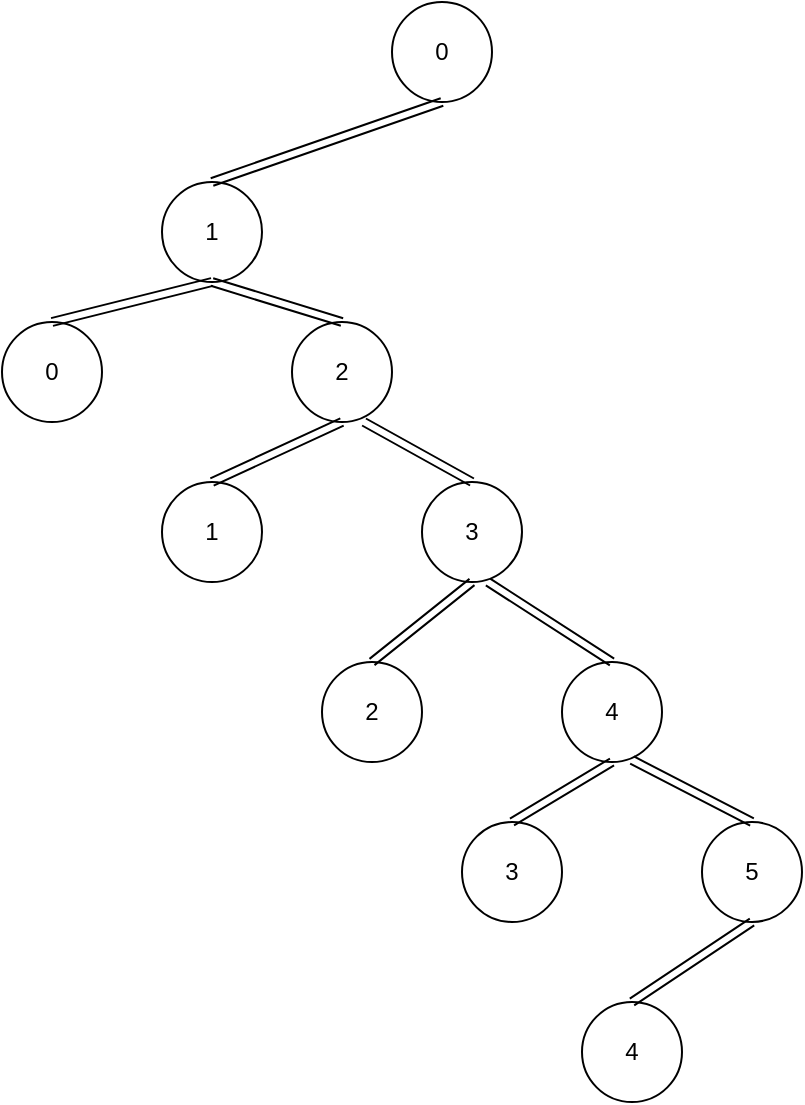 <mxfile>
    <diagram id="oUu80esUg_dy_lRKm8RF" name="Page-1">
        <mxGraphModel dx="862" dy="531" grid="1" gridSize="10" guides="1" tooltips="1" connect="1" arrows="1" fold="1" page="1" pageScale="1" pageWidth="850" pageHeight="1100" math="0" shadow="0">
            <root>
                <mxCell id="0"/>
                <mxCell id="1" parent="0"/>
                <mxCell id="2" value="0" style="ellipse;whiteSpace=wrap;html=1;aspect=fixed;" vertex="1" parent="1">
                    <mxGeometry x="375" width="50" height="50" as="geometry"/>
                </mxCell>
                <mxCell id="4" value="1" style="ellipse;whiteSpace=wrap;html=1;aspect=fixed;" vertex="1" parent="1">
                    <mxGeometry x="260" y="90" width="50" height="50" as="geometry"/>
                </mxCell>
                <mxCell id="5" value="" style="shape=link;html=1;entryX=0.5;entryY=1;entryDx=0;entryDy=0;exitX=0.5;exitY=0;exitDx=0;exitDy=0;" edge="1" parent="1" source="4" target="2">
                    <mxGeometry width="100" relative="1" as="geometry">
                        <mxPoint x="370" y="280" as="sourcePoint"/>
                        <mxPoint x="470" y="280" as="targetPoint"/>
                    </mxGeometry>
                </mxCell>
                <mxCell id="6" value="0" style="ellipse;whiteSpace=wrap;html=1;aspect=fixed;" vertex="1" parent="1">
                    <mxGeometry x="180" y="160" width="50" height="50" as="geometry"/>
                </mxCell>
                <mxCell id="7" value="2" style="ellipse;whiteSpace=wrap;html=1;aspect=fixed;" vertex="1" parent="1">
                    <mxGeometry x="325" y="160" width="50" height="50" as="geometry"/>
                </mxCell>
                <mxCell id="8" value="1" style="ellipse;whiteSpace=wrap;html=1;aspect=fixed;" vertex="1" parent="1">
                    <mxGeometry x="260" y="240" width="50" height="50" as="geometry"/>
                </mxCell>
                <mxCell id="9" value="3" style="ellipse;whiteSpace=wrap;html=1;aspect=fixed;" vertex="1" parent="1">
                    <mxGeometry x="390" y="240" width="50" height="50" as="geometry"/>
                </mxCell>
                <mxCell id="10" value="2" style="ellipse;whiteSpace=wrap;html=1;aspect=fixed;" vertex="1" parent="1">
                    <mxGeometry x="340" y="330" width="50" height="50" as="geometry"/>
                </mxCell>
                <mxCell id="11" value="4" style="ellipse;whiteSpace=wrap;html=1;aspect=fixed;" vertex="1" parent="1">
                    <mxGeometry x="460" y="330" width="50" height="50" as="geometry"/>
                </mxCell>
                <mxCell id="12" value="3" style="ellipse;whiteSpace=wrap;html=1;aspect=fixed;" vertex="1" parent="1">
                    <mxGeometry x="410" y="410" width="50" height="50" as="geometry"/>
                </mxCell>
                <mxCell id="13" value="5" style="ellipse;whiteSpace=wrap;html=1;aspect=fixed;" vertex="1" parent="1">
                    <mxGeometry x="530" y="410" width="50" height="50" as="geometry"/>
                </mxCell>
                <mxCell id="15" value="4" style="ellipse;whiteSpace=wrap;html=1;aspect=fixed;" vertex="1" parent="1">
                    <mxGeometry x="470" y="500" width="50" height="50" as="geometry"/>
                </mxCell>
                <mxCell id="16" value="" style="shape=link;html=1;entryX=0.5;entryY=1;entryDx=0;entryDy=0;exitX=0.5;exitY=0;exitDx=0;exitDy=0;" edge="1" parent="1" source="6" target="4">
                    <mxGeometry width="100" relative="1" as="geometry">
                        <mxPoint x="295" y="100" as="sourcePoint"/>
                        <mxPoint x="410" y="60" as="targetPoint"/>
                    </mxGeometry>
                </mxCell>
                <mxCell id="17" value="" style="shape=link;html=1;entryX=0.5;entryY=0;entryDx=0;entryDy=0;exitX=0.5;exitY=1;exitDx=0;exitDy=0;" edge="1" parent="1" source="4" target="7">
                    <mxGeometry width="100" relative="1" as="geometry">
                        <mxPoint x="305" y="110" as="sourcePoint"/>
                        <mxPoint x="420" y="70" as="targetPoint"/>
                    </mxGeometry>
                </mxCell>
                <mxCell id="18" value="" style="shape=link;html=1;entryX=0.5;entryY=1;entryDx=0;entryDy=0;exitX=0.5;exitY=0;exitDx=0;exitDy=0;" edge="1" parent="1" source="8" target="7">
                    <mxGeometry width="100" relative="1" as="geometry">
                        <mxPoint x="315" y="120" as="sourcePoint"/>
                        <mxPoint x="430" y="80" as="targetPoint"/>
                    </mxGeometry>
                </mxCell>
                <mxCell id="19" value="" style="shape=link;html=1;entryX=0.5;entryY=0;entryDx=0;entryDy=0;exitX=0.72;exitY=1;exitDx=0;exitDy=0;exitPerimeter=0;" edge="1" parent="1" source="7" target="9">
                    <mxGeometry width="100" relative="1" as="geometry">
                        <mxPoint x="325" y="130" as="sourcePoint"/>
                        <mxPoint x="440" y="90" as="targetPoint"/>
                    </mxGeometry>
                </mxCell>
                <mxCell id="20" value="" style="shape=link;html=1;entryX=0.5;entryY=1;entryDx=0;entryDy=0;exitX=0.5;exitY=0;exitDx=0;exitDy=0;" edge="1" parent="1" source="10" target="9">
                    <mxGeometry width="100" relative="1" as="geometry">
                        <mxPoint x="335" y="140" as="sourcePoint"/>
                        <mxPoint x="450" y="100" as="targetPoint"/>
                    </mxGeometry>
                </mxCell>
                <mxCell id="21" value="" style="shape=link;html=1;entryX=0.5;entryY=0;entryDx=0;entryDy=0;exitX=0.66;exitY=1;exitDx=0;exitDy=0;exitPerimeter=0;" edge="1" parent="1" source="9" target="11">
                    <mxGeometry width="100" relative="1" as="geometry">
                        <mxPoint x="345" y="150" as="sourcePoint"/>
                        <mxPoint x="460" y="110" as="targetPoint"/>
                    </mxGeometry>
                </mxCell>
                <mxCell id="23" value="" style="shape=link;html=1;entryX=0.5;entryY=1;entryDx=0;entryDy=0;exitX=0.5;exitY=0;exitDx=0;exitDy=0;" edge="1" parent="1" source="12" target="11">
                    <mxGeometry width="100" relative="1" as="geometry">
                        <mxPoint x="355" y="160" as="sourcePoint"/>
                        <mxPoint x="470" y="120" as="targetPoint"/>
                    </mxGeometry>
                </mxCell>
                <mxCell id="24" value="" style="shape=link;html=1;exitX=0.5;exitY=0;exitDx=0;exitDy=0;entryX=0.7;entryY=0.98;entryDx=0;entryDy=0;entryPerimeter=0;" edge="1" parent="1" source="13" target="11">
                    <mxGeometry width="100" relative="1" as="geometry">
                        <mxPoint x="365" y="170" as="sourcePoint"/>
                        <mxPoint x="540" y="380" as="targetPoint"/>
                    </mxGeometry>
                </mxCell>
                <mxCell id="25" value="" style="shape=link;html=1;entryX=0.5;entryY=1;entryDx=0;entryDy=0;exitX=0.5;exitY=0;exitDx=0;exitDy=0;" edge="1" parent="1" source="15" target="13">
                    <mxGeometry width="100" relative="1" as="geometry">
                        <mxPoint x="375" y="180" as="sourcePoint"/>
                        <mxPoint x="490" y="140" as="targetPoint"/>
                    </mxGeometry>
                </mxCell>
            </root>
        </mxGraphModel>
    </diagram>
</mxfile>
